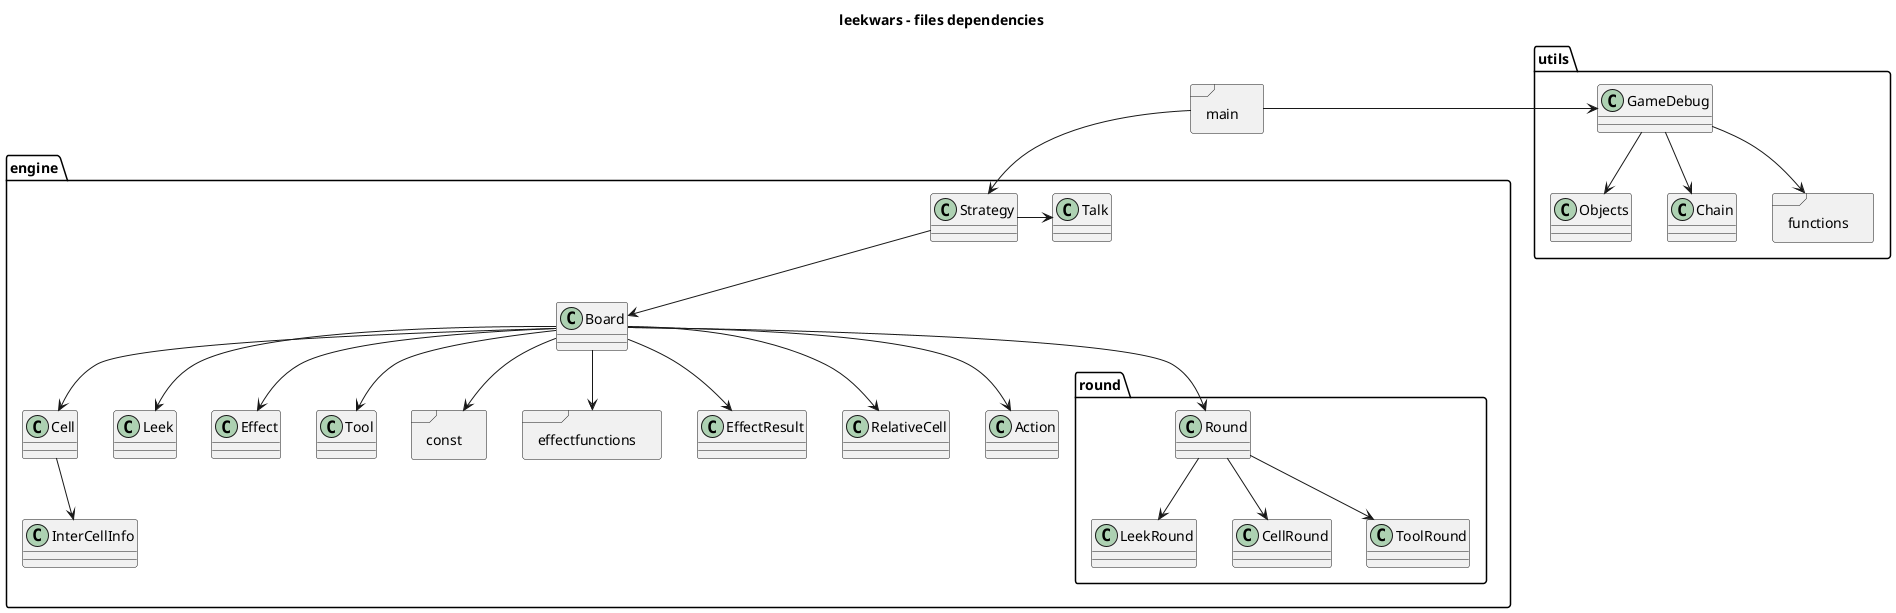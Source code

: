 @startuml

title leekwars - files dependencies

allowmixing

package engine {
  package round {
    class Round
    class LeekRound
    class CellRound
    class ToolRound
  }
  class Board
  class Cell 
  class Leek
  class Effect
  class Tool
  frame const
  frame effectfunctions
  class EffectResult
  class InterCellInfo
  class RelativeCell
  class Strategy
  class Action
  class Talk
}

frame main

package utils {
  class GameDebug
  class Objects
  class Chain
  frame functions
}

main -> GameDebug
main --> Strategy
Strategy --> Board
Strategy -> Talk
Board --> Action
Board --> effectfunctions
Board --> EffectResult
Board --> Round 
Board --> const
Round --> CellRound
Round --> LeekRound
Board --> Cell
Cell --> InterCellInfo
Round --> ToolRound
Board --> Tool
Board --> Leek
Board --> Effect
Board --> RelativeCell
GameDebug --> Objects
GameDebug --> Chain
GameDebug --> functions

@enduml
